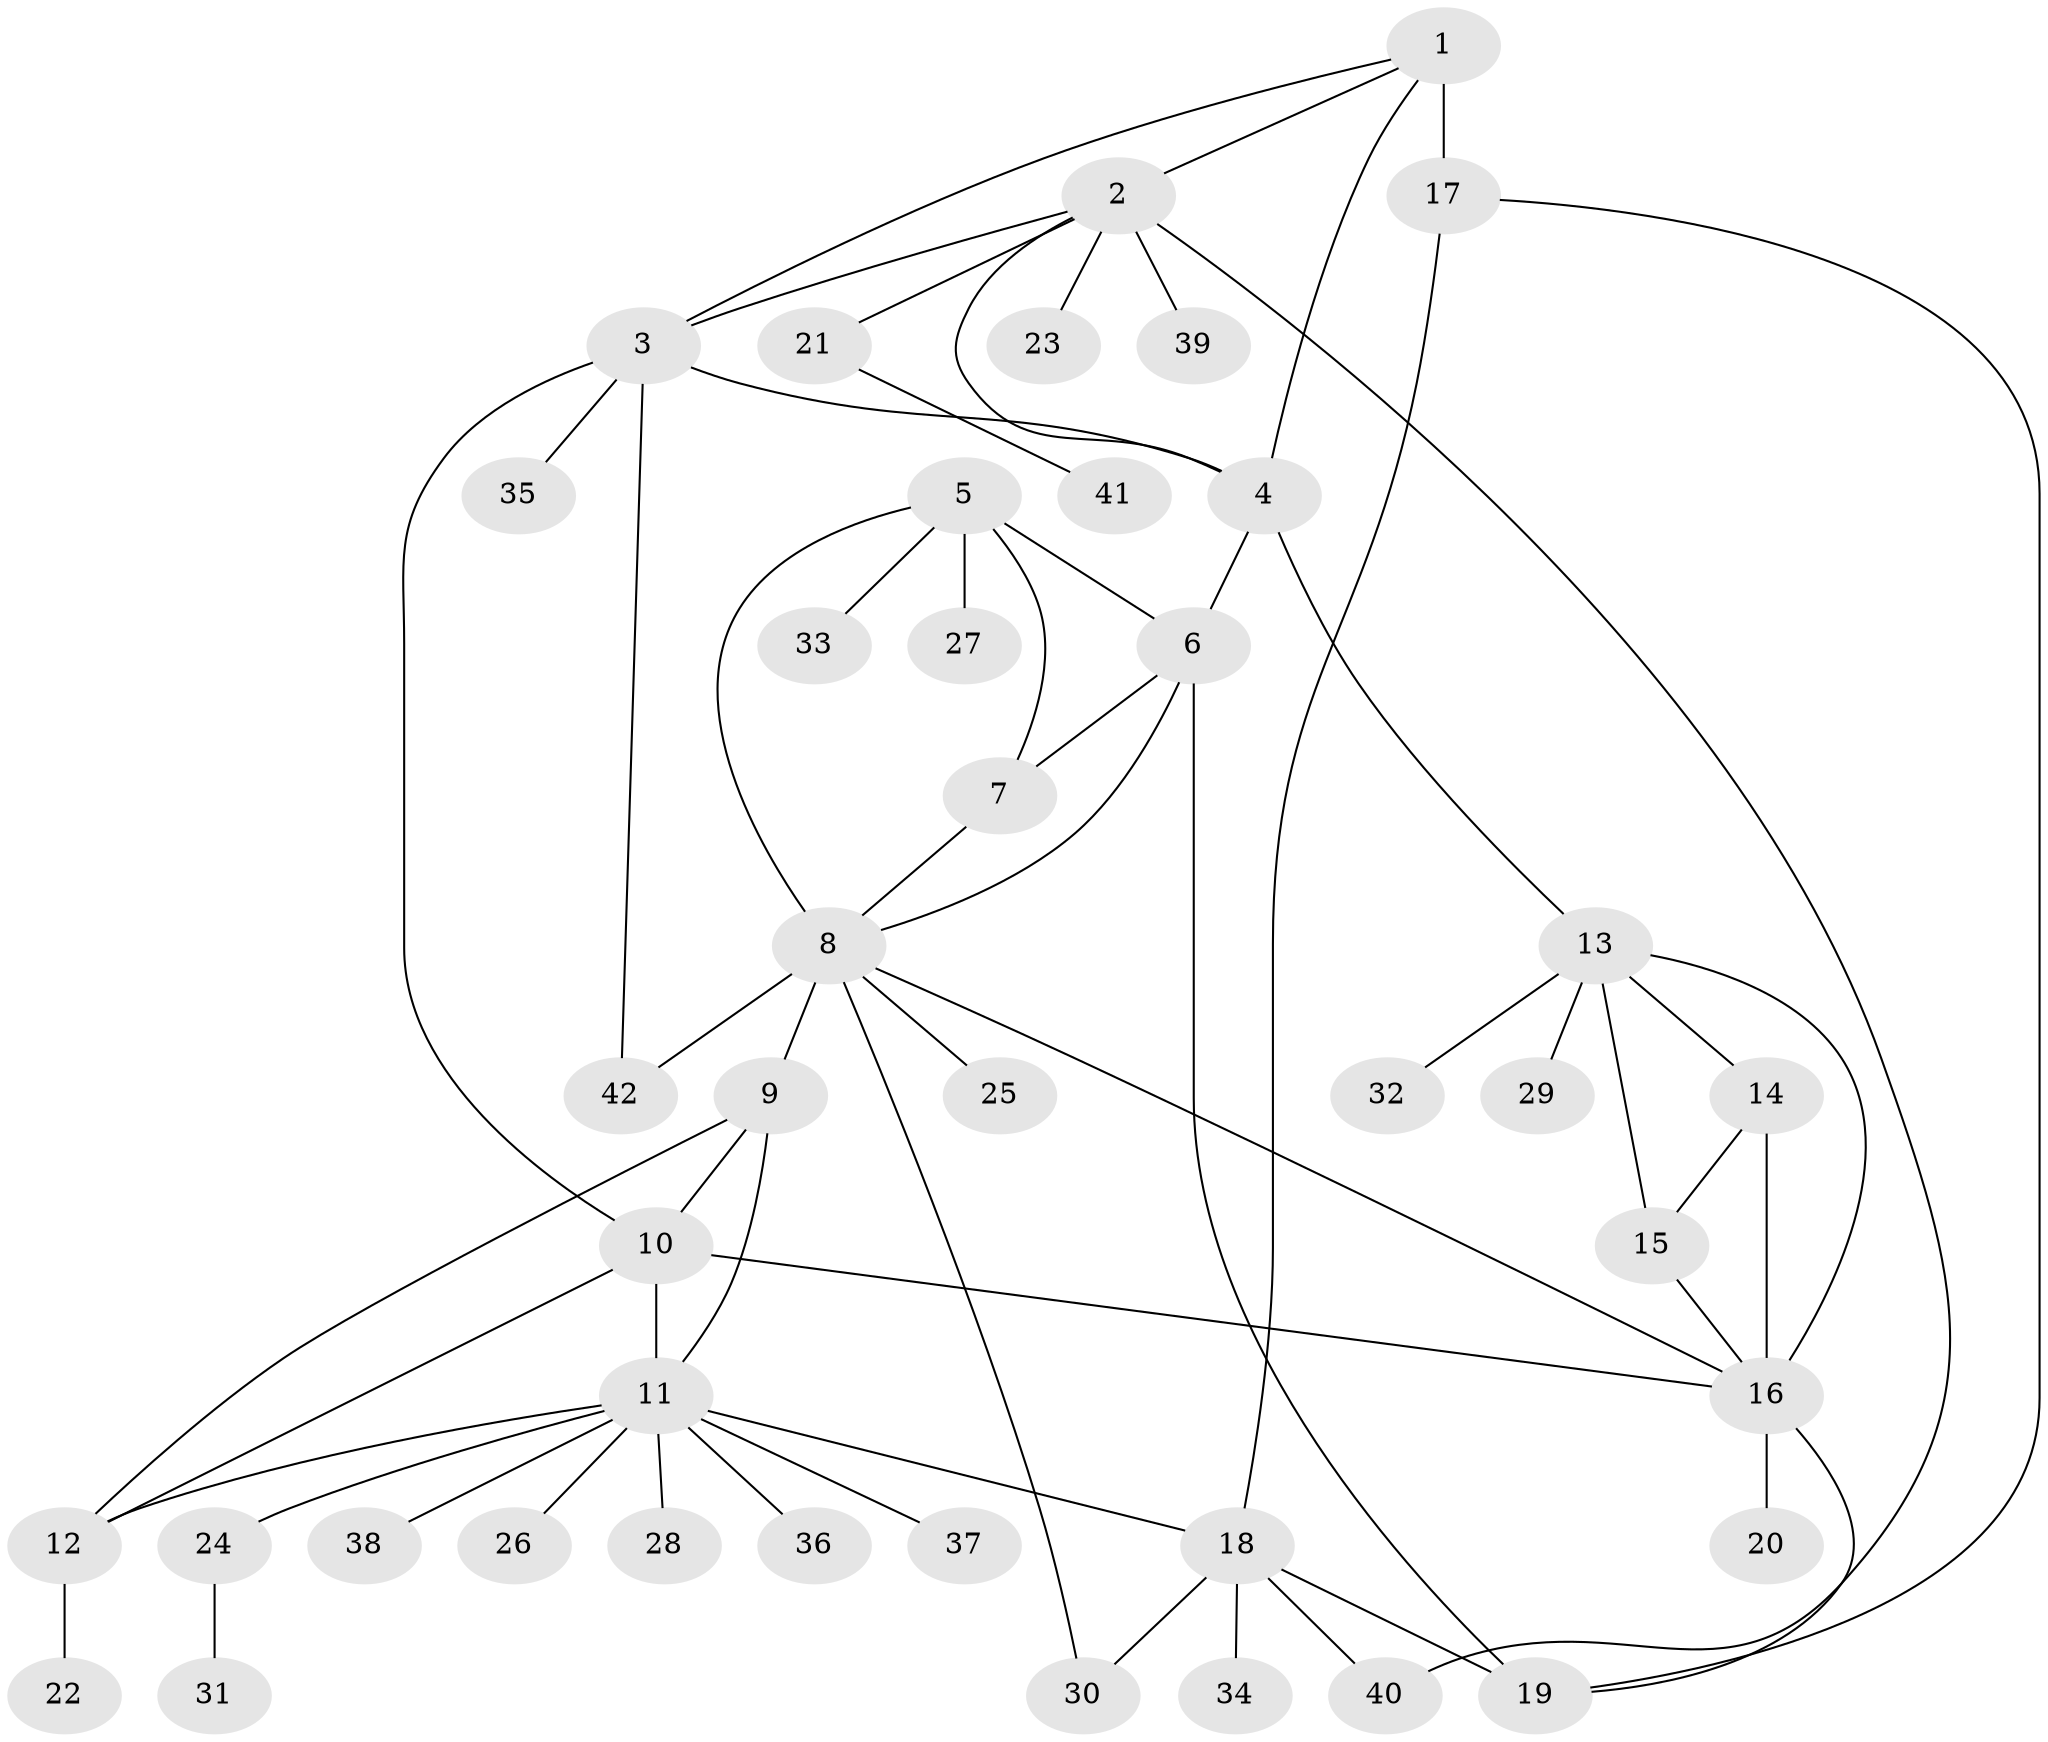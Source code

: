 // original degree distribution, {4: 0.03614457831325301, 9: 0.024096385542168676, 7: 0.04819277108433735, 5: 0.03614457831325301, 8: 0.04819277108433735, 6: 0.024096385542168676, 11: 0.012048192771084338, 3: 0.03614457831325301, 1: 0.5421686746987951, 2: 0.1927710843373494}
// Generated by graph-tools (version 1.1) at 2025/37/03/09/25 02:37:25]
// undirected, 42 vertices, 63 edges
graph export_dot {
graph [start="1"]
  node [color=gray90,style=filled];
  1;
  2;
  3;
  4;
  5;
  6;
  7;
  8;
  9;
  10;
  11;
  12;
  13;
  14;
  15;
  16;
  17;
  18;
  19;
  20;
  21;
  22;
  23;
  24;
  25;
  26;
  27;
  28;
  29;
  30;
  31;
  32;
  33;
  34;
  35;
  36;
  37;
  38;
  39;
  40;
  41;
  42;
  1 -- 2 [weight=1.0];
  1 -- 3 [weight=1.0];
  1 -- 4 [weight=1.0];
  1 -- 17 [weight=4.0];
  2 -- 3 [weight=1.0];
  2 -- 4 [weight=1.0];
  2 -- 21 [weight=1.0];
  2 -- 23 [weight=1.0];
  2 -- 39 [weight=2.0];
  2 -- 40 [weight=1.0];
  3 -- 4 [weight=1.0];
  3 -- 10 [weight=1.0];
  3 -- 35 [weight=1.0];
  3 -- 42 [weight=1.0];
  4 -- 6 [weight=2.0];
  4 -- 13 [weight=1.0];
  5 -- 6 [weight=1.0];
  5 -- 7 [weight=1.0];
  5 -- 8 [weight=1.0];
  5 -- 27 [weight=4.0];
  5 -- 33 [weight=1.0];
  6 -- 7 [weight=1.0];
  6 -- 8 [weight=2.0];
  6 -- 19 [weight=1.0];
  7 -- 8 [weight=1.0];
  8 -- 9 [weight=4.0];
  8 -- 16 [weight=1.0];
  8 -- 25 [weight=1.0];
  8 -- 30 [weight=1.0];
  8 -- 42 [weight=1.0];
  9 -- 10 [weight=1.0];
  9 -- 11 [weight=1.0];
  9 -- 12 [weight=1.0];
  10 -- 11 [weight=1.0];
  10 -- 12 [weight=1.0];
  10 -- 16 [weight=1.0];
  11 -- 12 [weight=1.0];
  11 -- 18 [weight=1.0];
  11 -- 24 [weight=1.0];
  11 -- 26 [weight=1.0];
  11 -- 28 [weight=1.0];
  11 -- 36 [weight=1.0];
  11 -- 37 [weight=1.0];
  11 -- 38 [weight=1.0];
  12 -- 22 [weight=1.0];
  13 -- 14 [weight=1.0];
  13 -- 15 [weight=1.0];
  13 -- 16 [weight=1.0];
  13 -- 29 [weight=1.0];
  13 -- 32 [weight=1.0];
  14 -- 15 [weight=1.0];
  14 -- 16 [weight=2.0];
  15 -- 16 [weight=1.0];
  16 -- 19 [weight=1.0];
  16 -- 20 [weight=1.0];
  17 -- 18 [weight=2.0];
  17 -- 19 [weight=1.0];
  18 -- 19 [weight=2.0];
  18 -- 30 [weight=1.0];
  18 -- 34 [weight=1.0];
  18 -- 40 [weight=1.0];
  21 -- 41 [weight=1.0];
  24 -- 31 [weight=1.0];
}
